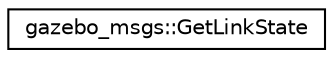 digraph "Graphical Class Hierarchy"
{
  edge [fontname="Helvetica",fontsize="10",labelfontname="Helvetica",labelfontsize="10"];
  node [fontname="Helvetica",fontsize="10",shape=record];
  rankdir="LR";
  Node1 [label="gazebo_msgs::GetLinkState",height=0.2,width=0.4,color="black", fillcolor="white", style="filled",URL="$classgazebo__msgs_1_1_get_link_state.html"];
}
